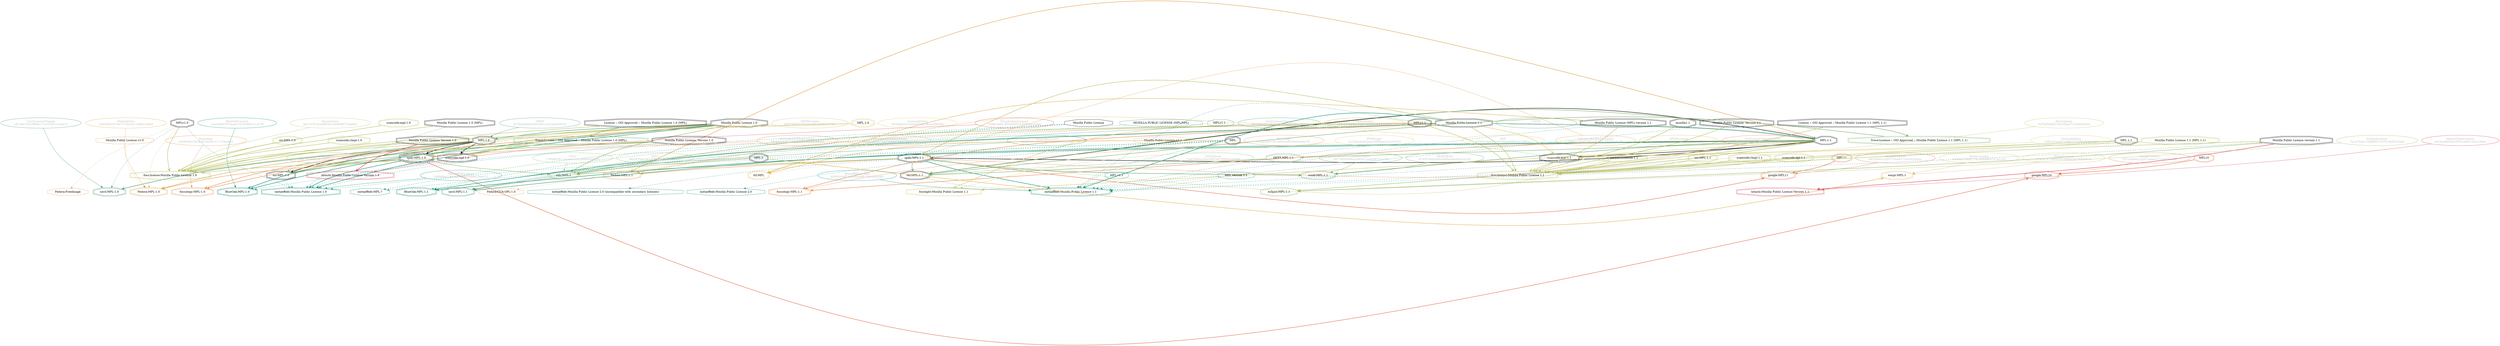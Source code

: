 strict digraph {
    node [shape=box];
    graph [splines=curved];
    2842 [label="SPDXLicense\nfbf379698d28bcbfcc8f1d0cfa43579a"
         ,fontcolor=gray
         ,color="#b8bf62"
         ,fillcolor="beige;1"
         ,shape=ellipse];
    2843 [label="spdx:MPL-1.0"
         ,shape=tripleoctagon];
    2844 [label="MPL-1.0"
         ,shape=doubleoctagon];
    2845 [label="Mozilla Public License 1.0"
         ,shape=doubleoctagon];
    2851 [label="SPDXLicense\n25f20fac26a38fae2051d1ac34b91819"
         ,fontcolor=gray
         ,color="#b8bf62"
         ,fillcolor="beige;1"
         ,shape=ellipse];
    2852 [label="spdx:MPL-1.1"
         ,shape=doubleoctagon];
    2853 [label="MPL-1.1"
         ,shape=doubleoctagon];
    2854 [label="Mozilla Public License 1.1"
         ,shape=doubleoctagon];
    5138 [label="OSILicense\nece737d5f97ca15935ecd3378580a87f"
         ,fontcolor=gray
         ,color="#78ab63"
         ,fillcolor="beige;1"
         ,shape=ellipse];
    5139 [label="osi:MPL-1.0"
         ,shape=doubleoctagon];
    5140 [label="Mozilla Public License, Version 1.0"
         ,shape=doubleoctagon];
    5141 [label="Trove:License :: OSI Approved :: Mozilla Public License 1.0 (MPL)"
         ,color="#78ab63"
         ,shape=doubleoctagon];
    5142 [label="License :: OSI Approved :: Mozilla Public License 1.0 (MPL)"
         ,shape=doubleoctagon];
    5144 [label="OSILicense\n79ae5b6ba438a18f524b75d09c043660"
         ,fontcolor=gray
         ,color="#78ab63"
         ,fillcolor="beige;1"
         ,shape=ellipse];
    5145 [label="osi:MPL-1.1"
         ,shape=doubleoctagon];
    5146 [label="Mozilla Public License, Version 1.1"
         ,shape=doubleoctagon];
    5147 [label="DEP5:MPL-1.1"
         ,color="#78ab63"
         ,shape=doubleoctagon];
    5148 [label="Trove:License :: OSI Approved :: Mozilla Public License 1.1 (MPL 1.1)"
         ,color="#78ab63"
         ,shape=doubleoctagon];
    5149 [label="License :: OSI Approved :: Mozilla Public License 1.1 (MPL 1.1)"
         ,shape=doubleoctagon];
    5661 [label="GoogleLicense\n787c449eb2c2bb7aaead1216ed3b1e45"
         ,fontcolor=gray
         ,color="#e06f45"
         ,fillcolor="beige;1"
         ,shape=ellipse];
    5662 [label="google:MPL10"
         ,color="#e06f45"
         ,shape=doubleoctagon];
    5663 [label=MPL10
         ,color="#e06f45"
         ,shape=doubleoctagon];
    5664 [label="GoogleLicense\nbfc294942c285723ea917cc045549acc"
         ,fontcolor=gray
         ,color="#e06f45"
         ,fillcolor="beige;1"
         ,shape=ellipse];
    5665 [label="google:MPL11"
         ,color="#e06f45"
         ,shape=doubleoctagon];
    5666 [label=MPL11
         ,color="#e06f45"
         ,shape=doubleoctagon];
    6260 [label="Fedora:CUA-OPL-1.0"
         ,color="#e09d4b"
         ,shape=octagon];
    6262 [label="MPLv1.1"
         ,shape=doubleoctagon];
    6388 [label="Fedora:FreeImage"
         ,color="#e09d4b"
         ,shape=octagon];
    6390 [label="MPLv1.0"
         ,shape=doubleoctagon];
    8115 [label="FedoraEntry\n0a65fdfd24764757da20c12d9823a864"
         ,fontcolor=gray
         ,color="#e09d4b"
         ,fillcolor="beige;1"
         ,shape=ellipse];
    8116 [label="Fedora:MPL-1.0"
         ,color="#e09d4b"
         ,shape=doubleoctagon];
    8117 [label="Mozilla Public License v1.0"
         ,color="#e09d4b"
         ,shape=octagon];
    8119 [label="FedoraEntry\nc9b1a44fdd078561ada60659b4f5d0df"
         ,fontcolor=gray
         ,color="#e09d4b"
         ,fillcolor="beige;1"
         ,shape=ellipse];
    8120 [label="Fedora:MPL-1.1"
         ,color="#e09d4b"
         ,shape=doubleoctagon];
    8121 [label="Mozilla Public License v1.1"
         ,color="#e09d4b"
         ,shape=octagon];
    9424 [label="BlueOakCouncil\nca4c99687670ac6c1f23b3f041c1ec78"
         ,fontcolor=gray
         ,color="#00876c"
         ,fillcolor="beige;1"
         ,shape=ellipse];
    9425 [label="BlueOak:MPL-1.0"
         ,color="#00876c"
         ,shape=doubleoctagon];
    9426 [label="Mozilla Public License"
         ,shape=octagon];
    9428 [label="BlueOakCouncil\n062f8503ce90f7c6e74fe8e97e325bda"
         ,fontcolor=gray
         ,color="#00876c"
         ,fillcolor="beige;1"
         ,shape=ellipse];
    9429 [label="BlueOak:MPL-1.1"
         ,color="#00876c"
         ,shape=doubleoctagon];
    9652 [label="OSADLRule\n67d5f7e0fdcd9a5e89abb84fd5445cf5"
         ,fontcolor=gray
         ,color="#58a066"
         ,fillcolor="beige;1"
         ,shape=ellipse];
    9653 [label="osadl:MPL-1.1"
         ,color="#58a066"
         ,shape=doubleoctagon];
    9928 [label="OSADLMatrix\n2977e5b2066e24865c1aae8387741e79"
         ,fontcolor=gray
         ,color="#58a066"
         ,fillcolor="beige;1"
         ,shape=ellipse];
    10314 [label="FSF\n0235b1da652243795a0a090c421085cc"
          ,fontcolor=gray
          ,color="#deb256"
          ,fillcolor="beige;1"
          ,shape=ellipse];
    10315 [label="fsf:MPL"
          ,color="#deb256"
          ,shape=doubleoctagon];
    10316 [label=MPL
          ,shape=doubleoctagon];
    10317 [label="Mozilla Public License (MPL) version 1.1"
          ,shape=doubleoctagon];
    19500 [label="ScancodeData\nc8360be051e0e3d53d8f28cc28f93fbb"
          ,fontcolor=gray
          ,color="#dac767"
          ,fillcolor="beige;1"
          ,shape=ellipse];
    19501 [label="scancode:mpl-1.0"
          ,shape=doubleoctagon];
    19502 [label="MPL 1.0"
          ,color="#dac767"
          ,shape=doubleoctagon];
    19514 [label="ScancodeData\n14f61d2ead57d388772548fadabbeab4"
          ,fontcolor=gray
          ,color="#dac767"
          ,fillcolor="beige;1"
          ,shape=ellipse];
    19515 [label="scancode:mpl-1.1"
          ,shape=doubleoctagon];
    19516 [label="MPL 1.1"
          ,shape=doubleoctagon];
    25889 [label="OSLC\n965c87fda7cb24f39c8cd590caaaf8c1"
          ,fontcolor=gray
          ,color="#98b561"
          ,fillcolor="beige;1"
          ,shape=ellipse];
    25890 [label="oslc:MPL-1"
          ,color="#98b561"
          ,shape=doubleoctagon];
    25891 [label="MPL-1"
          ,shape=doubleoctagon];
    25892 [label="OSLC\n178f46c2b11ecedeec54246b63eb900c"
          ,fontcolor=gray
          ,color="#98b561"
          ,fillcolor="beige;1"
          ,shape=ellipse];
    26415 [label="Fossology\n816bcb007f07a8902afee59a0e9ea761"
          ,fontcolor=gray
          ,color="#e18745"
          ,fillcolor="beige;1"
          ,shape=ellipse];
    26416 [label="fossology:MPL-1.1"
          ,color="#e18745"
          ,shape=doubleoctagon];
    26530 [label="Fossology\nc62f9ddb10b38361a5cdc31117364d22"
          ,fontcolor=gray
          ,color="#e18745"
          ,fillcolor="beige;1"
          ,shape=ellipse];
    26531 [label="fossology:MPL-1.0"
          ,color="#e18745"
          ,shape=doubleoctagon];
    28328 [label="OKFN\n2076ebcf4e6c9642681acb22ab03043c"
          ,fontcolor=gray
          ,color="#379469"
          ,fillcolor="beige;1"
          ,shape=ellipse];
    28329 [label="OKFN\nb639efa9e31905d0a00e43e89f0d3e41"
          ,fontcolor=gray
          ,color="#379469"
          ,fillcolor="beige;1"
          ,shape=ellipse];
    28330 [label="mozilla1.1"
          ,shape=doubleoctagon];
    35068 [label="OrtLicenseCategorization\n5905a3c8185c00f20a262d480a3aba51"
          ,fontcolor=gray
          ,color="#e06f45"
          ,fillcolor="beige;1"
          ,shape=ellipse];
    35069 [label="OrtLicenseCategorization\n8167b7b0c985c9e27beeccad177d2916"
          ,fontcolor=gray
          ,color="#e06f45"
          ,fillcolor="beige;1"
          ,shape=ellipse];
    36207 [label="OrtLicenseCategorization\n86b0ba86b277e3754e5d798472065c93"
          ,fontcolor=gray
          ,color="#e09d4b"
          ,fillcolor="beige;1"
          ,shape=ellipse];
    36208 [label="OrtLicenseCategorization\n9dbe11fdb6f26d2d7eaee15878da3a26"
          ,fontcolor=gray
          ,color="#e09d4b"
          ,fillcolor="beige;1"
          ,shape=ellipse];
    37192 [label="CavilLicenseChange\ne8c28a33420f696c17a635241c3aee12"
          ,fontcolor=gray
          ,color="#379469"
          ,fillcolor="beige;1"
          ,shape=ellipse];
    37193 [label="cavil:MPL-1.0"
          ,color="#379469"
          ,shape=doubleoctagon];
    37194 [label="CavilLicenseChange\n997b50c379c5e9b383d9a22208ac554b"
          ,fontcolor=gray
          ,color="#379469"
          ,fillcolor="beige;1"
          ,shape=ellipse];
    37195 [label="cavil:MPL-1.1"
          ,color="#379469"
          ,shape=doubleoctagon];
    37196 [label="MOZILLA PUBLIC LICENSE (MPL/NPL)"
          ,color="#379469"
          ,shape=octagon];
    37197 [label="MPLv1.1 .."
          ,color="#379469"
          ,shape=octagon];
    44816 [label="metaeffekt:Mozilla Public License 2.0"
          ,color="#00876c"
          ,shape=octagon];
    44824 [label="metaeffekt:Mozilla Public License 2.0 (incompatible with secondary licenses)"
          ,color="#00876c"
          ,shape=octagon];
    44826 [label="MetaeffektLicense\nb5995c8aff23d586da8fb159c1e3e48d"
          ,fontcolor=gray
          ,color="#00876c"
          ,fillcolor="beige;1"
          ,shape=ellipse];
    44827 [label="metaeffekt:Mozilla Public License 1.1"
          ,color="#00876c"
          ,shape=doubleoctagon];
    44828 [label="Mozilla Public License version 1.1"
          ,shape=doubleoctagon];
    44829 [label="MPL v1.1"
          ,color="#00876c"
          ,shape=octagon];
    44830 [label="MPL version 1.1"
          ,color="#00876c"
          ,shape=octagon];
    44831 [label="MetaeffektLicense\n206fe9da11612d0309937e89e23eac72"
          ,fontcolor=gray
          ,color="#00876c"
          ,fillcolor="beige;1"
          ,shape=ellipse];
    44832 [label="metaeffekt:Mozilla Public License 1.0"
          ,color="#00876c"
          ,shape=doubleoctagon];
    44833 [label="Mozilla Public License 1.0 (MPL)"
          ,shape=doubleoctagon];
    44835 [label="metaeffekt:MPL-?"
          ,color="#00876c"
          ,shape=octagon];
    50172 [label="WarprLicense\n72424767290545f249660581906d5e1d"
          ,fontcolor=gray
          ,color="#deb256"
          ,fillcolor="beige;1"
          ,shape=ellipse];
    50173 [label="warpr:MPL-1"
          ,color="#deb256"
          ,shape=doubleoctagon];
    50174 [label="WarprLicense\nc0db4e7b5d817ca2b6a96fcf747e21dd"
          ,fontcolor=gray
          ,color="#deb256"
          ,fillcolor="beige;1"
          ,shape=ellipse];
    50711 [label="FossLicense\n0dc10781bc48f838416e808fd73e6e65"
          ,fontcolor=gray
          ,color="#b8bf62"
          ,fillcolor="beige;1"
          ,shape=ellipse];
    50712 [label="foss-license:Mozilla Public License 1.0"
          ,color="#b8bf62"
          ,shape=doubleoctagon];
    50713 [label="Mozilla Public License Version 1.0"
          ,shape=doubleoctagon];
    50714 [label="scancode://mpl-1.0"
          ,color="#b8bf62"
          ,shape=doubleoctagon];
    50715 [label="scancode:mpl-1.0"
          ,color="#b8bf62"
          ,shape=doubleoctagon];
    50716 [label="osi:MPL-1.0"
          ,color="#b8bf62"
          ,shape=doubleoctagon];
    50717 [label="FossLicense\n36704f58b8252b2f56af7c32fe4465be"
          ,fontcolor=gray
          ,color="#b8bf62"
          ,fillcolor="beige;1"
          ,shape=ellipse];
    50718 [label="foss-license:Mozilla Public License 1.1"
          ,color="#b8bf62"
          ,shape=doubleoctagon];
    50719 [label="Mozilla Public License 1.1 (MPL 1.1)"
          ,color="#b8bf62"
          ,shape=doubleoctagon];
    50720 [label="scancode://mpl-1.1"
          ,color="#b8bf62"
          ,shape=doubleoctagon];
    50721 [label="scancode:dpl-1.1"
          ,color="#b8bf62"
          ,shape=doubleoctagon];
    50722 [label="scancode:monetdb-1.1"
          ,color="#b8bf62"
          ,shape=doubleoctagon];
    50723 [label="osi:MPL-1.1"
          ,color="#b8bf62"
          ,shape=doubleoctagon];
    51010 [label="FOSSLight\n1c130cc6a92aeae1fdfbaeb1a3102333"
          ,fontcolor=gray
          ,color="#dac767"
          ,fillcolor="beige;1"
          ,shape=ellipse];
    51011 [label="fosslight:Mozilla Public License 1.1"
          ,color="#dac767"
          ,shape=doubleoctagon];
    51286 [label="HitachiOpenLicense\nab24ead84f3ec6f16cabf61cb2c190ee"
          ,fontcolor=gray
          ,color="#d43d51"
          ,fillcolor="beige;1"
          ,shape=ellipse];
    51287 [label="hitachi:Mozilla Public License Version 1.1"
          ,color="#d43d51"
          ,shape=doubleoctagon];
    51335 [label="HitachiOpenLicense\n20fd0c9d618f305e0d3435f956a1fa80"
          ,fontcolor=gray
          ,color="#d43d51"
          ,fillcolor="beige;1"
          ,shape=ellipse];
    51336 [label="hitachi:Mozilla Public License Version 1.0"
          ,color="#d43d51"
          ,shape=doubleoctagon];
    54300 [label="EclipseLicense\n7b1e70abc7c8db9f37c87616b95245bd"
          ,fontcolor=gray
          ,color="#98b561"
          ,fillcolor="beige;1"
          ,shape=ellipse];
    54301 [label="eclipse:MPL-1.1"
          ,color="#98b561"
          ,shape=doubleoctagon];
    2842 -> 2843 [weight=0.5
                 ,color="#b8bf62"];
    2843 -> 5139 [style=bold
                 ,arrowhead=vee
                 ,weight=0.7
                 ,color="#78ab63"];
    2843 -> 5662 [style=bold
                 ,arrowhead=vee
                 ,weight=0.7
                 ,color="#e06f45"];
    2843 -> 8116 [style=bold
                 ,arrowhead=vee
                 ,weight=0.7
                 ,color="#e09d4b"];
    2843 -> 25890 [style=bold
                  ,arrowhead=vee
                  ,weight=0.7
                  ,color="#98b561"];
    2843 -> 44832 [style=bold
                  ,arrowhead=vee
                  ,weight=0.7
                  ,color="#00876c"];
    2844 -> 2843 [style=bold
                 ,arrowhead=vee
                 ,weight=0.7];
    2844 -> 5139 [style=bold
                 ,arrowhead=vee
                 ,weight=0.7];
    2844 -> 8116 [style=bold
                 ,arrowhead=vee
                 ,weight=0.7
                 ,color="#e09d4b"];
    2844 -> 9425 [style=bold
                 ,arrowhead=vee
                 ,weight=0.7
                 ,color="#00876c"];
    2844 -> 19501 [style=bold
                  ,arrowhead=vee
                  ,weight=0.7];
    2844 -> 26531 [style=bold
                  ,arrowhead=vee
                  ,weight=0.7
                  ,color="#e18745"];
    2844 -> 37193 [style=bold
                  ,arrowhead=vee
                  ,weight=0.7
                  ,color="#379469"];
    2844 -> 37193 [style=bold
                  ,arrowhead=vee
                  ,weight=0.7
                  ,color="#379469"];
    2844 -> 50712 [style=bold
                  ,arrowhead=vee
                  ,weight=0.7
                  ,color="#b8bf62"];
    2845 -> 2843 [style=bold
                 ,arrowhead=vee
                 ,weight=0.7
                 ,color="#b8bf62"];
    2845 -> 2844 [style=bold
                 ,arrowhead=vee
                 ,weight=0.7
                 ,color="#379469"];
    2845 -> 9425 [style=bold
                 ,arrowhead=vee
                 ,weight=0.7
                 ,color="#00876c"];
    2845 -> 19501 [style=bold
                  ,arrowhead=vee
                  ,weight=0.7
                  ,color="#dac767"];
    2845 -> 25890 [style=bold
                  ,arrowhead=vee
                  ,weight=0.7
                  ,color="#98b561"];
    2845 -> 26531 [style=bold
                  ,arrowhead=vee
                  ,weight=0.7
                  ,color="#e18745"];
    2845 -> 44832 [style=bold
                  ,arrowhead=vee
                  ,weight=0.7
                  ,color="#00876c"];
    2845 -> 50712 [style=bold
                  ,arrowhead=vee
                  ,weight=0.7
                  ,color="#b8bf62"];
    2851 -> 2852 [weight=0.5
                 ,color="#b8bf62"];
    2852 -> 5145 [style=bold
                 ,arrowhead=vee
                 ,weight=0.7
                 ,color="#78ab63"];
    2852 -> 5665 [style=bold
                 ,arrowhead=vee
                 ,weight=0.7
                 ,color="#e06f45"];
    2852 -> 8120 [style=bold
                 ,arrowhead=vee
                 ,weight=0.7
                 ,color="#e09d4b"];
    2852 -> 9653 [style=bold
                 ,arrowhead=vee
                 ,weight=0.7
                 ,color="#58a066"];
    2852 -> 10315 [style=dashed
                  ,arrowhead=vee
                  ,weight=0.5
                  ,color="#deb256"];
    2852 -> 25890 [style=bold
                  ,arrowhead=vee
                  ,weight=0.7
                  ,color="#98b561"];
    2852 -> 44827 [style=bold
                  ,arrowhead=vee
                  ,weight=0.7
                  ,color="#00876c"];
    2853 -> 2852 [style=bold
                 ,arrowhead=vee
                 ,weight=0.7];
    2853 -> 5145 [style=bold
                 ,arrowhead=vee
                 ,weight=0.7];
    2853 -> 5147 [style=bold
                 ,arrowhead=vee
                 ,weight=0.7
                 ,color="#78ab63"];
    2853 -> 8120 [style=bold
                 ,arrowhead=vee
                 ,weight=0.7
                 ,color="#e09d4b"];
    2853 -> 9429 [style=bold
                 ,arrowhead=vee
                 ,weight=0.7
                 ,color="#00876c"];
    2853 -> 9653 [style=bold
                 ,arrowhead=vee
                 ,weight=0.7
                 ,color="#58a066"];
    2853 -> 19515 [style=bold
                  ,arrowhead=vee
                  ,weight=0.7];
    2853 -> 26416 [style=bold
                  ,arrowhead=vee
                  ,weight=0.7
                  ,color="#e18745"];
    2853 -> 37195 [style=bold
                  ,arrowhead=vee
                  ,weight=0.7
                  ,color="#379469"];
    2853 -> 37195 [style=bold
                  ,arrowhead=vee
                  ,weight=0.7
                  ,color="#379469"];
    2853 -> 44827 [style=dashed
                  ,arrowhead=vee
                  ,weight=0.5
                  ,color="#00876c"];
    2853 -> 50718 [style=bold
                  ,arrowhead=vee
                  ,weight=0.7
                  ,color="#b8bf62"];
    2853 -> 51011 [style=bold
                  ,arrowhead=vee
                  ,weight=0.7
                  ,color="#dac767"];
    2853 -> 54301 [style=bold
                  ,arrowhead=vee
                  ,weight=0.7
                  ,color="#98b561"];
    2854 -> 2852 [style=bold
                 ,arrowhead=vee
                 ,weight=0.7
                 ,color="#b8bf62"];
    2854 -> 2853 [style=bold
                 ,arrowhead=vee
                 ,weight=0.7
                 ,color="#379469"];
    2854 -> 9429 [style=bold
                 ,arrowhead=vee
                 ,weight=0.7
                 ,color="#00876c"];
    2854 -> 19515 [style=bold
                  ,arrowhead=vee
                  ,weight=0.7
                  ,color="#dac767"];
    2854 -> 25890 [style=bold
                  ,arrowhead=vee
                  ,weight=0.7
                  ,color="#98b561"];
    2854 -> 26416 [style=bold
                  ,arrowhead=vee
                  ,weight=0.7
                  ,color="#e18745"];
    2854 -> 37195 [style=dashed
                  ,arrowhead=vee
                  ,weight=0.5
                  ,color="#379469"];
    2854 -> 44827 [style=bold
                  ,arrowhead=vee
                  ,weight=0.7
                  ,color="#00876c"];
    2854 -> 44827 [style=bold
                  ,arrowhead=vee
                  ,weight=0.7
                  ,color="#00876c"];
    2854 -> 50718 [style=bold
                  ,arrowhead=vee
                  ,weight=0.7
                  ,color="#b8bf62"];
    2854 -> 51011 [style=bold
                  ,arrowhead=vee
                  ,weight=0.7
                  ,color="#dac767"];
    5138 -> 5139 [weight=0.5
                 ,color="#78ab63"];
    5139 -> 44832 [style=dashed
                  ,arrowhead=vee
                  ,weight=0.5
                  ,color="#00876c"];
    5140 -> 5139 [style=bold
                 ,arrowhead=vee
                 ,weight=0.7
                 ,color="#78ab63"];
    5140 -> 44832 [style=dashed
                  ,arrowhead=vee
                  ,weight=0.5
                  ,color="#00876c"];
    5140 -> 50712 [style=bold
                  ,arrowhead=vee
                  ,weight=0.7
                  ,color="#b8bf62"];
    5141 -> 5139 [style=bold
                 ,arrowhead=vee
                 ,weight=0.7
                 ,color="#78ab63"];
    5142 -> 5141 [style=bold
                 ,arrowhead=vee
                 ,weight=0.7
                 ,color="#78ab63"];
    5142 -> 50712 [style=bold
                  ,arrowhead=vee
                  ,weight=0.7
                  ,color="#b8bf62"];
    5144 -> 5145 [weight=0.5
                 ,color="#78ab63"];
    5145 -> 44827 [style=dashed
                  ,arrowhead=vee
                  ,weight=0.5
                  ,color="#00876c"];
    5146 -> 5145 [style=bold
                 ,arrowhead=vee
                 ,weight=0.7
                 ,color="#78ab63"];
    5146 -> 44827 [style=dashed
                  ,arrowhead=vee
                  ,weight=0.5
                  ,color="#00876c"];
    5146 -> 50718 [style=bold
                  ,arrowhead=vee
                  ,weight=0.7
                  ,color="#b8bf62"];
    5147 -> 5145 [style=bold
                 ,arrowhead=vee
                 ,weight=0.7
                 ,color="#78ab63"];
    5148 -> 5145 [style=bold
                 ,arrowhead=vee
                 ,weight=0.7
                 ,color="#78ab63"];
    5149 -> 5148 [style=bold
                 ,arrowhead=vee
                 ,weight=0.7
                 ,color="#78ab63"];
    5149 -> 50718 [style=bold
                  ,arrowhead=vee
                  ,weight=0.7
                  ,color="#b8bf62"];
    5661 -> 5662 [weight=0.5
                 ,color="#e06f45"];
    5663 -> 5662 [style=bold
                 ,arrowhead=vee
                 ,weight=0.7
                 ,color="#e06f45"];
    5664 -> 5665 [weight=0.5
                 ,color="#e06f45"];
    5666 -> 5665 [style=bold
                 ,arrowhead=vee
                 ,weight=0.7
                 ,color="#e06f45"];
    6262 -> 6260 [style=dashed
                 ,arrowhead=vee
                 ,weight=0.5
                 ,color="#e09d4b"];
    6262 -> 8120 [style=dashed
                 ,arrowhead=vee
                 ,weight=0.5
                 ,color="#e09d4b"];
    6262 -> 37195 [style=dashed
                  ,arrowhead=vee
                  ,weight=0.5
                  ,color="#379469"];
    6262 -> 44827 [style=dashed
                  ,arrowhead=vee
                  ,weight=0.5
                  ,color="#00876c"];
    6262 -> 50718 [style=bold
                  ,arrowhead=vee
                  ,weight=0.7
                  ,color="#b8bf62"];
    6390 -> 6388 [style=dashed
                 ,arrowhead=vee
                 ,weight=0.5
                 ,color="#e09d4b"];
    6390 -> 8116 [style=dashed
                 ,arrowhead=vee
                 ,weight=0.5
                 ,color="#e09d4b"];
    6390 -> 37193 [style=dashed
                  ,arrowhead=vee
                  ,weight=0.5
                  ,color="#379469"];
    6390 -> 44832 [style=dashed
                  ,arrowhead=vee
                  ,weight=0.5
                  ,color="#00876c"];
    6390 -> 50712 [style=bold
                  ,arrowhead=vee
                  ,weight=0.7
                  ,color="#b8bf62"];
    8115 -> 8116 [weight=0.5
                 ,color="#e09d4b"];
    8117 -> 8116 [style=dashed
                 ,arrowhead=vee
                 ,weight=0.5
                 ,color="#e09d4b"];
    8119 -> 8120 [weight=0.5
                 ,color="#e09d4b"];
    8121 -> 8120 [style=dashed
                 ,arrowhead=vee
                 ,weight=0.5
                 ,color="#e09d4b"];
    9424 -> 9425 [weight=0.5
                 ,color="#00876c"];
    9426 -> 9425 [style=dashed
                 ,arrowhead=vee
                 ,weight=0.5
                 ,color="#00876c"];
    9426 -> 9429 [style=dashed
                 ,arrowhead=vee
                 ,weight=0.5
                 ,color="#00876c"];
    9426 -> 44835 [style=dashed
                  ,arrowhead=vee
                  ,weight=0.5
                  ,color="#00876c"];
    9428 -> 9429 [weight=0.5
                 ,color="#00876c"];
    9652 -> 9653 [weight=0.5
                 ,color="#58a066"];
    9928 -> 9653 [weight=0.5
                 ,color="#58a066"];
    10314 -> 10315 [weight=0.5
                   ,color="#deb256"];
    10316 -> 10315 [style=bold
                   ,arrowhead=vee
                   ,weight=0.7
                   ,color="#deb256"];
    10316 -> 44816 [style=dashed
                   ,arrowhead=vee
                   ,weight=0.5
                   ,color="#00876c"];
    10316 -> 44824 [style=dashed
                   ,arrowhead=vee
                   ,weight=0.5
                   ,color="#00876c"];
    10316 -> 44827 [style=dashed
                   ,arrowhead=vee
                   ,weight=0.5
                   ,color="#00876c"];
    10316 -> 44832 [style=dashed
                   ,arrowhead=vee
                   ,weight=0.5
                   ,color="#00876c"];
    10316 -> 44835 [style=dashed
                   ,arrowhead=vee
                   ,weight=0.5
                   ,color="#00876c"];
    10317 -> 10315 [style=bold
                   ,arrowhead=vee
                   ,weight=0.7
                   ,color="#deb256"];
    10317 -> 44827 [style=dashed
                   ,arrowhead=vee
                   ,weight=0.5
                   ,color="#00876c"];
    10317 -> 50718 [style=bold
                   ,arrowhead=vee
                   ,weight=0.7
                   ,color="#b8bf62"];
    19500 -> 19501 [weight=0.5
                   ,color="#dac767"];
    19501 -> 44832 [style=dashed
                   ,arrowhead=vee
                   ,weight=0.5
                   ,color="#00876c"];
    19501 -> 50712 [style=bold
                   ,arrowhead=vee
                   ,weight=0.7
                   ,color="#b8bf62"];
    19502 -> 19501 [style=bold
                   ,arrowhead=vee
                   ,weight=0.7
                   ,color="#dac767"];
    19514 -> 19515 [weight=0.5
                   ,color="#dac767"];
    19515 -> 44827 [style=dashed
                   ,arrowhead=vee
                   ,weight=0.5
                   ,color="#00876c"];
    19515 -> 50718 [style=bold
                   ,arrowhead=vee
                   ,weight=0.7
                   ,color="#b8bf62"];
    19516 -> 19515 [style=bold
                   ,arrowhead=vee
                   ,weight=0.7
                   ,color="#dac767"];
    19516 -> 44827 [style=dashed
                   ,arrowhead=vee
                   ,weight=0.5
                   ,color="#00876c"];
    19516 -> 50718 [style=bold
                   ,arrowhead=vee
                   ,weight=0.7
                   ,color="#b8bf62"];
    25889 -> 25890 [weight=0.5
                   ,color="#98b561"];
    25891 -> 25890 [style=bold
                   ,arrowhead=vee
                   ,weight=0.7
                   ,color="#98b561"];
    25891 -> 50173 [style=bold
                   ,arrowhead=vee
                   ,weight=0.7
                   ,color="#deb256"];
    25892 -> 25890 [weight=0.5
                   ,color="#98b561"];
    26415 -> 26416 [weight=0.5
                   ,color="#e18745"];
    26530 -> 26531 [weight=0.5
                   ,color="#e18745"];
    28328 -> 2844 [weight=0.5
                  ,color="#379469"];
    28329 -> 2853 [weight=0.5
                  ,color="#379469"];
    28330 -> 2853 [style=dashed
                  ,arrowhead=vee
                  ,weight=0.5
                  ,color="#379469"];
    28330 -> 50718 [style=bold
                   ,arrowhead=vee
                   ,weight=0.7
                   ,color="#b8bf62"];
    35068 -> 2843 [weight=0.5
                  ,color="#e06f45"];
    35069 -> 2852 [weight=0.5
                  ,color="#e06f45"];
    36207 -> 2843 [weight=0.5
                  ,color="#e09d4b"];
    36208 -> 2852 [weight=0.5
                  ,color="#e09d4b"];
    37192 -> 37193 [weight=0.5
                   ,color="#379469"];
    37194 -> 37195 [weight=0.5
                   ,color="#379469"];
    37196 -> 37195 [style=dashed
                   ,arrowhead=vee
                   ,weight=0.5
                   ,color="#379469"];
    37197 -> 37195 [style=dashed
                   ,arrowhead=vee
                   ,weight=0.5
                   ,color="#379469"];
    44826 -> 44827 [weight=0.5
                   ,color="#00876c"];
    44828 -> 44827 [style=dashed
                   ,arrowhead=vee
                   ,weight=0.5
                   ,color="#00876c"];
    44828 -> 50718 [style=bold
                   ,arrowhead=vee
                   ,weight=0.7
                   ,color="#b8bf62"];
    44828 -> 51287 [style=bold
                   ,arrowhead=vee
                   ,weight=0.7
                   ,color="#d43d51"];
    44828 -> 54301 [style=bold
                   ,arrowhead=vee
                   ,weight=0.7
                   ,color="#98b561"];
    44829 -> 44827 [style=dashed
                   ,arrowhead=vee
                   ,weight=0.5
                   ,color="#00876c"];
    44830 -> 44827 [style=dashed
                   ,arrowhead=vee
                   ,weight=0.5
                   ,color="#00876c"];
    44831 -> 44832 [weight=0.5
                   ,color="#00876c"];
    44833 -> 44832 [style=dashed
                   ,arrowhead=vee
                   ,weight=0.5
                   ,color="#00876c"];
    44833 -> 50712 [style=bold
                   ,arrowhead=vee
                   ,weight=0.7
                   ,color="#b8bf62"];
    50172 -> 50173 [weight=0.5
                   ,color="#deb256"];
    50174 -> 50173 [weight=0.5
                   ,color="#deb256"];
    50711 -> 50712 [weight=0.5
                   ,color="#b8bf62"];
    50713 -> 50712 [style=bold
                   ,arrowhead=vee
                   ,weight=0.7
                   ,color="#b8bf62"];
    50713 -> 51336 [style=bold
                   ,arrowhead=vee
                   ,weight=0.7
                   ,color="#d43d51"];
    50714 -> 50712 [style=bold
                   ,arrowhead=vee
                   ,weight=0.7
                   ,color="#b8bf62"];
    50715 -> 50712 [style=bold
                   ,arrowhead=vee
                   ,weight=0.7
                   ,color="#b8bf62"];
    50716 -> 50712 [style=bold
                   ,arrowhead=vee
                   ,weight=0.7
                   ,color="#b8bf62"];
    50717 -> 50718 [weight=0.5
                   ,color="#b8bf62"];
    50719 -> 50718 [style=bold
                   ,arrowhead=vee
                   ,weight=0.7
                   ,color="#b8bf62"];
    50720 -> 50718 [style=bold
                   ,arrowhead=vee
                   ,weight=0.7
                   ,color="#b8bf62"];
    50721 -> 50718 [style=bold
                   ,arrowhead=vee
                   ,weight=0.7
                   ,color="#b8bf62"];
    50722 -> 50718 [style=bold
                   ,arrowhead=vee
                   ,weight=0.7
                   ,color="#b8bf62"];
    50723 -> 50718 [style=bold
                   ,arrowhead=vee
                   ,weight=0.7
                   ,color="#b8bf62"];
    51010 -> 51011 [weight=0.5
                   ,color="#dac767"];
    51286 -> 51287 [weight=0.5
                   ,color="#d43d51"];
    51335 -> 51336 [weight=0.5
                   ,color="#d43d51"];
    54300 -> 54301 [weight=0.5
                   ,color="#98b561"];
}
